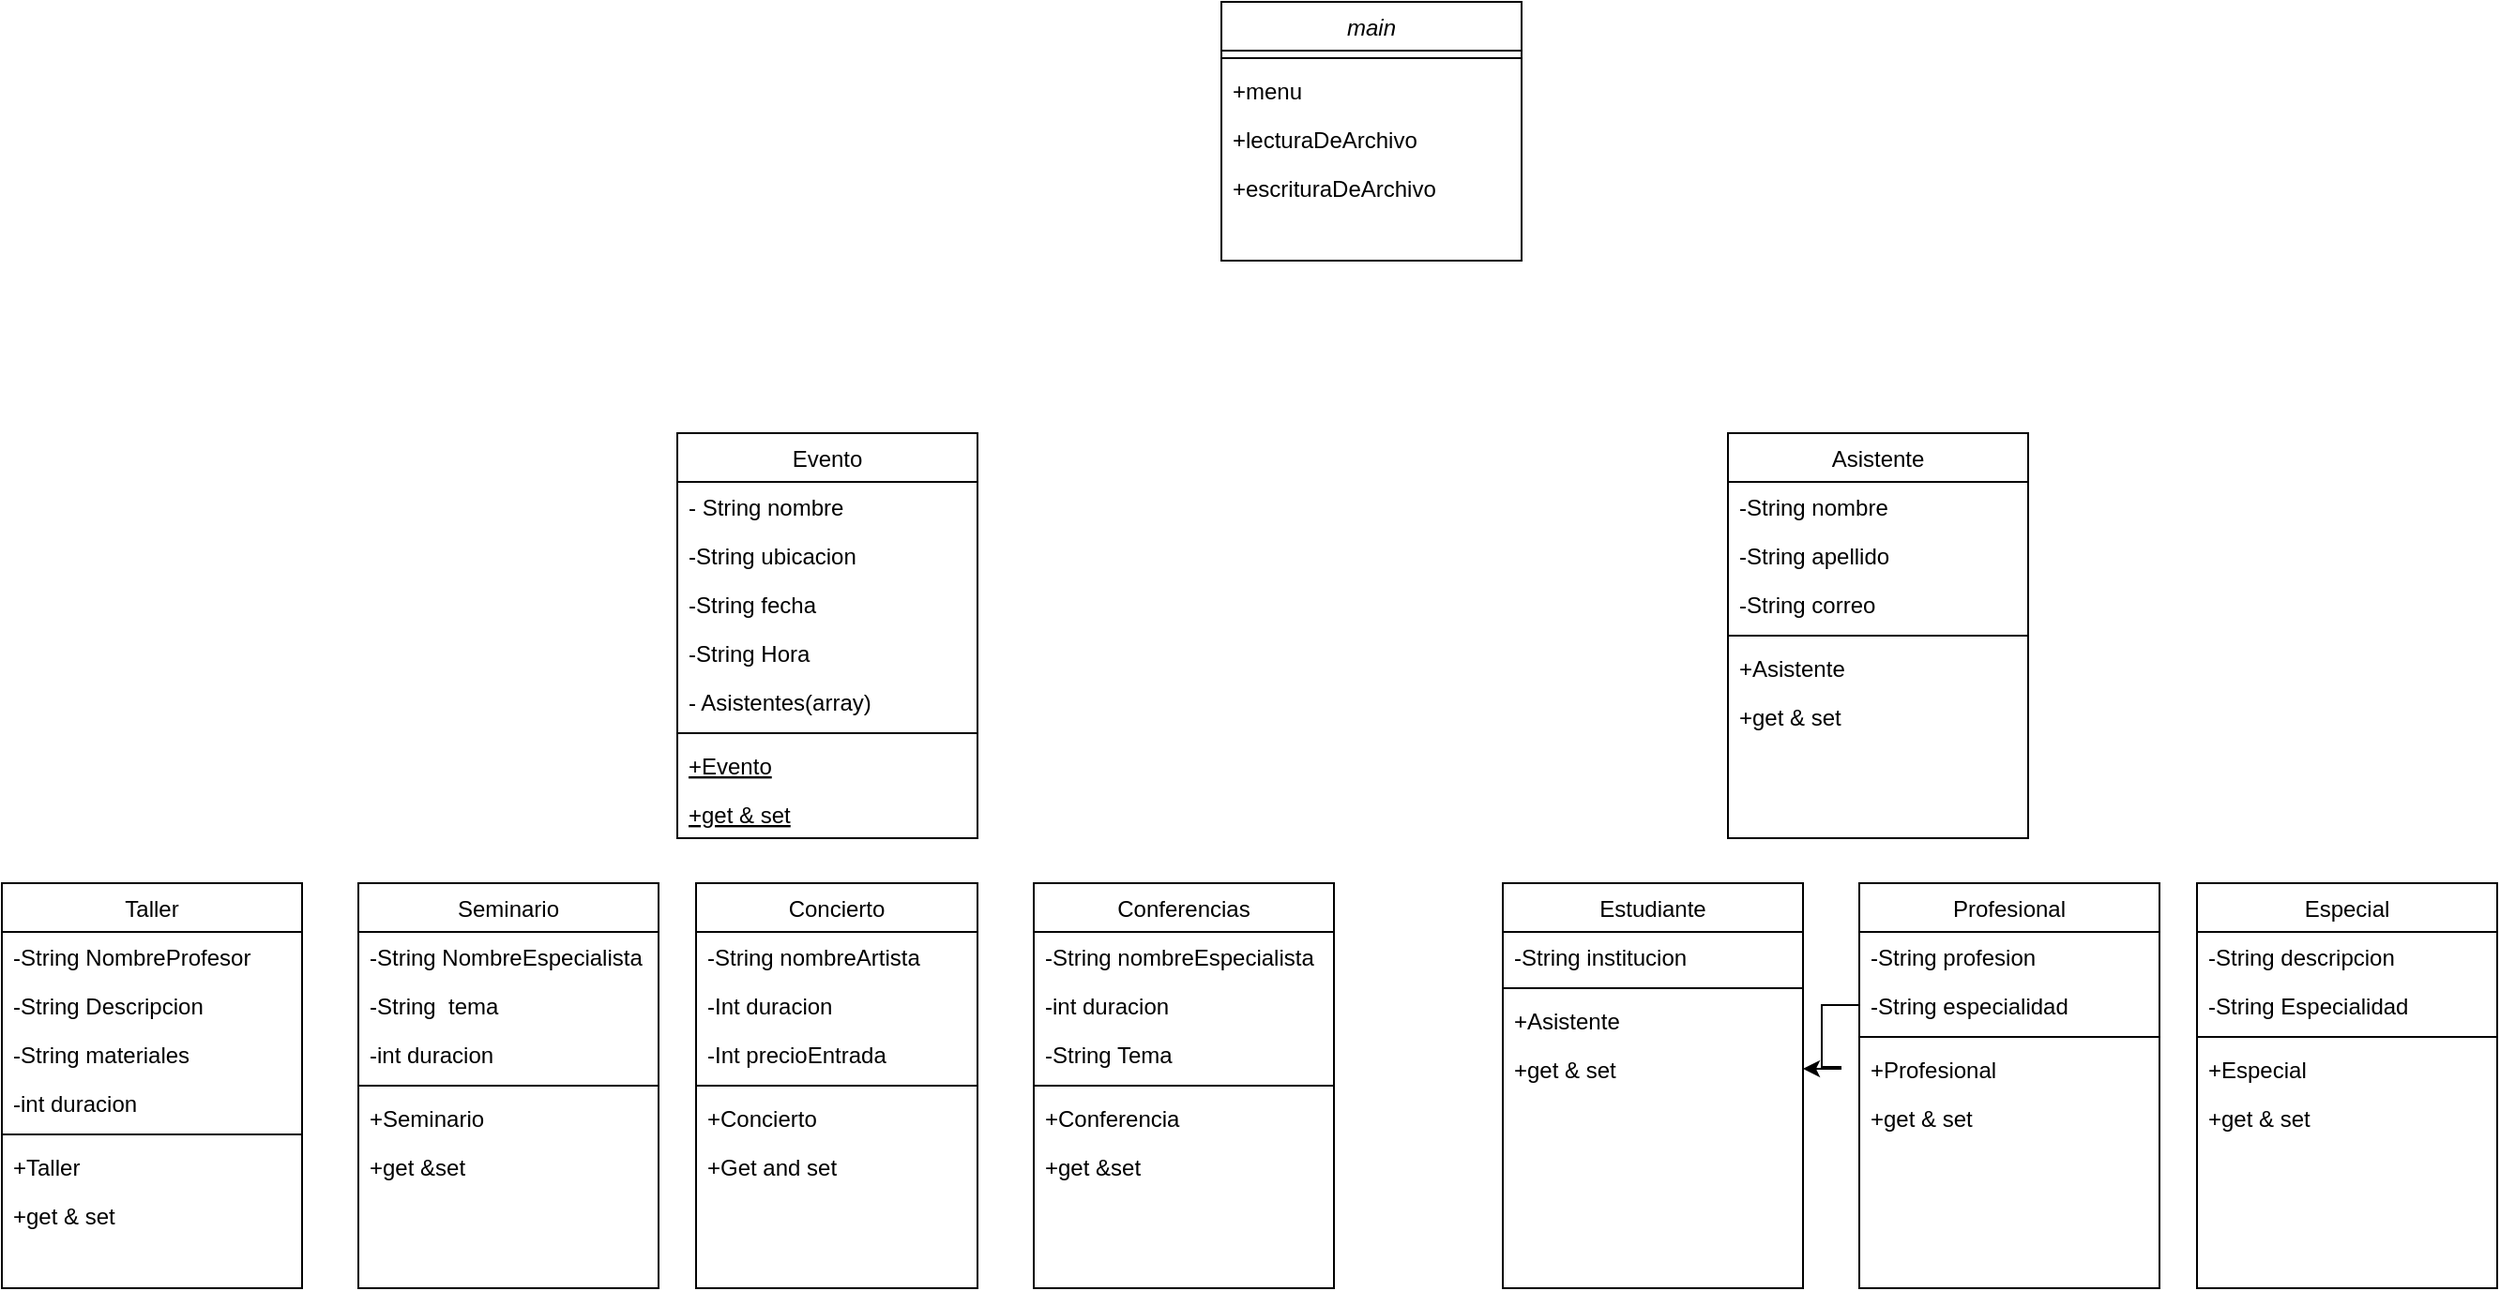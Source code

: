 <mxfile version="24.2.2" type="device">
  <diagram id="C5RBs43oDa-KdzZeNtuy" name="Page-1">
    <mxGraphModel dx="1074" dy="312" grid="1" gridSize="10" guides="1" tooltips="1" connect="1" arrows="1" fold="1" page="1" pageScale="1" pageWidth="827" pageHeight="1169" math="0" shadow="0">
      <root>
        <mxCell id="WIyWlLk6GJQsqaUBKTNV-0" />
        <mxCell id="WIyWlLk6GJQsqaUBKTNV-1" parent="WIyWlLk6GJQsqaUBKTNV-0" />
        <mxCell id="zkfFHV4jXpPFQw0GAbJ--0" value="main" style="swimlane;fontStyle=2;align=center;verticalAlign=top;childLayout=stackLayout;horizontal=1;startSize=26;horizontalStack=0;resizeParent=1;resizeLast=0;collapsible=1;marginBottom=0;rounded=0;shadow=0;strokeWidth=1;" parent="WIyWlLk6GJQsqaUBKTNV-1" vertex="1">
          <mxGeometry x="220" y="120" width="160" height="138" as="geometry">
            <mxRectangle x="230" y="140" width="160" height="26" as="alternateBounds" />
          </mxGeometry>
        </mxCell>
        <mxCell id="zkfFHV4jXpPFQw0GAbJ--4" value="" style="line;html=1;strokeWidth=1;align=left;verticalAlign=middle;spacingTop=-1;spacingLeft=3;spacingRight=3;rotatable=0;labelPosition=right;points=[];portConstraint=eastwest;" parent="zkfFHV4jXpPFQw0GAbJ--0" vertex="1">
          <mxGeometry y="26" width="160" height="8" as="geometry" />
        </mxCell>
        <mxCell id="zkfFHV4jXpPFQw0GAbJ--5" value="+menu" style="text;align=left;verticalAlign=top;spacingLeft=4;spacingRight=4;overflow=hidden;rotatable=0;points=[[0,0.5],[1,0.5]];portConstraint=eastwest;" parent="zkfFHV4jXpPFQw0GAbJ--0" vertex="1">
          <mxGeometry y="34" width="160" height="26" as="geometry" />
        </mxCell>
        <mxCell id="5gmmgg_icD1tIe2VORNU-76" value="+lecturaDeArchivo" style="text;align=left;verticalAlign=top;spacingLeft=4;spacingRight=4;overflow=hidden;rotatable=0;points=[[0,0.5],[1,0.5]];portConstraint=eastwest;" parent="zkfFHV4jXpPFQw0GAbJ--0" vertex="1">
          <mxGeometry y="60" width="160" height="26" as="geometry" />
        </mxCell>
        <mxCell id="5gmmgg_icD1tIe2VORNU-77" value="+escrituraDeArchivo" style="text;align=left;verticalAlign=top;spacingLeft=4;spacingRight=4;overflow=hidden;rotatable=0;points=[[0,0.5],[1,0.5]];portConstraint=eastwest;" parent="zkfFHV4jXpPFQw0GAbJ--0" vertex="1">
          <mxGeometry y="86" width="160" height="26" as="geometry" />
        </mxCell>
        <mxCell id="zkfFHV4jXpPFQw0GAbJ--6" value="Evento" style="swimlane;fontStyle=0;align=center;verticalAlign=top;childLayout=stackLayout;horizontal=1;startSize=26;horizontalStack=0;resizeParent=1;resizeLast=0;collapsible=1;marginBottom=0;rounded=0;shadow=0;strokeWidth=1;" parent="WIyWlLk6GJQsqaUBKTNV-1" vertex="1">
          <mxGeometry x="-70" y="350" width="160" height="216" as="geometry">
            <mxRectangle x="130" y="380" width="160" height="26" as="alternateBounds" />
          </mxGeometry>
        </mxCell>
        <mxCell id="zkfFHV4jXpPFQw0GAbJ--7" value="- String nombre" style="text;align=left;verticalAlign=top;spacingLeft=4;spacingRight=4;overflow=hidden;rotatable=0;points=[[0,0.5],[1,0.5]];portConstraint=eastwest;" parent="zkfFHV4jXpPFQw0GAbJ--6" vertex="1">
          <mxGeometry y="26" width="160" height="26" as="geometry" />
        </mxCell>
        <mxCell id="5gmmgg_icD1tIe2VORNU-45" value="-String ubicacion" style="text;align=left;verticalAlign=top;spacingLeft=4;spacingRight=4;overflow=hidden;rotatable=0;points=[[0,0.5],[1,0.5]];portConstraint=eastwest;rounded=0;shadow=0;html=0;" parent="zkfFHV4jXpPFQw0GAbJ--6" vertex="1">
          <mxGeometry y="52" width="160" height="26" as="geometry" />
        </mxCell>
        <mxCell id="5gmmgg_icD1tIe2VORNU-50" value="-String fecha" style="text;align=left;verticalAlign=top;spacingLeft=4;spacingRight=4;overflow=hidden;rotatable=0;points=[[0,0.5],[1,0.5]];portConstraint=eastwest;rounded=0;shadow=0;html=0;" parent="zkfFHV4jXpPFQw0GAbJ--6" vertex="1">
          <mxGeometry y="78" width="160" height="26" as="geometry" />
        </mxCell>
        <mxCell id="5gmmgg_icD1tIe2VORNU-51" value="-String Hora" style="text;align=left;verticalAlign=top;spacingLeft=4;spacingRight=4;overflow=hidden;rotatable=0;points=[[0,0.5],[1,0.5]];portConstraint=eastwest;rounded=0;shadow=0;html=0;" parent="zkfFHV4jXpPFQw0GAbJ--6" vertex="1">
          <mxGeometry y="104" width="160" height="26" as="geometry" />
        </mxCell>
        <mxCell id="zkfFHV4jXpPFQw0GAbJ--8" value="- Asistentes(array)" style="text;align=left;verticalAlign=top;spacingLeft=4;spacingRight=4;overflow=hidden;rotatable=0;points=[[0,0.5],[1,0.5]];portConstraint=eastwest;rounded=0;shadow=0;html=0;" parent="zkfFHV4jXpPFQw0GAbJ--6" vertex="1">
          <mxGeometry y="130" width="160" height="26" as="geometry" />
        </mxCell>
        <mxCell id="zkfFHV4jXpPFQw0GAbJ--9" value="" style="line;html=1;strokeWidth=1;align=left;verticalAlign=middle;spacingTop=-1;spacingLeft=3;spacingRight=3;rotatable=0;labelPosition=right;points=[];portConstraint=eastwest;" parent="zkfFHV4jXpPFQw0GAbJ--6" vertex="1">
          <mxGeometry y="156" width="160" height="8" as="geometry" />
        </mxCell>
        <mxCell id="zkfFHV4jXpPFQw0GAbJ--10" value="+Evento" style="text;align=left;verticalAlign=top;spacingLeft=4;spacingRight=4;overflow=hidden;rotatable=0;points=[[0,0.5],[1,0.5]];portConstraint=eastwest;fontStyle=4" parent="zkfFHV4jXpPFQw0GAbJ--6" vertex="1">
          <mxGeometry y="164" width="160" height="26" as="geometry" />
        </mxCell>
        <mxCell id="5gmmgg_icD1tIe2VORNU-47" value="+get &amp; set" style="text;align=left;verticalAlign=top;spacingLeft=4;spacingRight=4;overflow=hidden;rotatable=0;points=[[0,0.5],[1,0.5]];portConstraint=eastwest;fontStyle=4" parent="zkfFHV4jXpPFQw0GAbJ--6" vertex="1">
          <mxGeometry y="190" width="160" height="26" as="geometry" />
        </mxCell>
        <mxCell id="zkfFHV4jXpPFQw0GAbJ--17" value="Conferencias" style="swimlane;fontStyle=0;align=center;verticalAlign=top;childLayout=stackLayout;horizontal=1;startSize=26;horizontalStack=0;resizeParent=1;resizeLast=0;collapsible=1;marginBottom=0;rounded=0;shadow=0;strokeWidth=1;" parent="WIyWlLk6GJQsqaUBKTNV-1" vertex="1">
          <mxGeometry x="120" y="590" width="160" height="216" as="geometry">
            <mxRectangle x="550" y="140" width="160" height="26" as="alternateBounds" />
          </mxGeometry>
        </mxCell>
        <mxCell id="zkfFHV4jXpPFQw0GAbJ--18" value="-String nombreEspecialista" style="text;align=left;verticalAlign=top;spacingLeft=4;spacingRight=4;overflow=hidden;rotatable=0;points=[[0,0.5],[1,0.5]];portConstraint=eastwest;" parent="zkfFHV4jXpPFQw0GAbJ--17" vertex="1">
          <mxGeometry y="26" width="160" height="26" as="geometry" />
        </mxCell>
        <mxCell id="zkfFHV4jXpPFQw0GAbJ--19" value="-int duracion" style="text;align=left;verticalAlign=top;spacingLeft=4;spacingRight=4;overflow=hidden;rotatable=0;points=[[0,0.5],[1,0.5]];portConstraint=eastwest;rounded=0;shadow=0;html=0;" parent="zkfFHV4jXpPFQw0GAbJ--17" vertex="1">
          <mxGeometry y="52" width="160" height="26" as="geometry" />
        </mxCell>
        <mxCell id="5gmmgg_icD1tIe2VORNU-52" value="-String Tema" style="text;align=left;verticalAlign=top;spacingLeft=4;spacingRight=4;overflow=hidden;rotatable=0;points=[[0,0.5],[1,0.5]];portConstraint=eastwest;" parent="zkfFHV4jXpPFQw0GAbJ--17" vertex="1">
          <mxGeometry y="78" width="160" height="26" as="geometry" />
        </mxCell>
        <mxCell id="zkfFHV4jXpPFQw0GAbJ--23" value="" style="line;html=1;strokeWidth=1;align=left;verticalAlign=middle;spacingTop=-1;spacingLeft=3;spacingRight=3;rotatable=0;labelPosition=right;points=[];portConstraint=eastwest;" parent="zkfFHV4jXpPFQw0GAbJ--17" vertex="1">
          <mxGeometry y="104" width="160" height="8" as="geometry" />
        </mxCell>
        <mxCell id="zkfFHV4jXpPFQw0GAbJ--24" value="+Conferencia" style="text;align=left;verticalAlign=top;spacingLeft=4;spacingRight=4;overflow=hidden;rotatable=0;points=[[0,0.5],[1,0.5]];portConstraint=eastwest;" parent="zkfFHV4jXpPFQw0GAbJ--17" vertex="1">
          <mxGeometry y="112" width="160" height="26" as="geometry" />
        </mxCell>
        <mxCell id="zkfFHV4jXpPFQw0GAbJ--25" value="+get &amp;set " style="text;align=left;verticalAlign=top;spacingLeft=4;spacingRight=4;overflow=hidden;rotatable=0;points=[[0,0.5],[1,0.5]];portConstraint=eastwest;" parent="zkfFHV4jXpPFQw0GAbJ--17" vertex="1">
          <mxGeometry y="138" width="160" height="26" as="geometry" />
        </mxCell>
        <mxCell id="5gmmgg_icD1tIe2VORNU-0" value="Asistente" style="swimlane;fontStyle=0;align=center;verticalAlign=top;childLayout=stackLayout;horizontal=1;startSize=26;horizontalStack=0;resizeParent=1;resizeLast=0;collapsible=1;marginBottom=0;rounded=0;shadow=0;strokeWidth=1;" parent="WIyWlLk6GJQsqaUBKTNV-1" vertex="1">
          <mxGeometry x="490" y="350" width="160" height="216" as="geometry">
            <mxRectangle x="550" y="140" width="160" height="26" as="alternateBounds" />
          </mxGeometry>
        </mxCell>
        <mxCell id="5gmmgg_icD1tIe2VORNU-1" value="-String nombre" style="text;align=left;verticalAlign=top;spacingLeft=4;spacingRight=4;overflow=hidden;rotatable=0;points=[[0,0.5],[1,0.5]];portConstraint=eastwest;" parent="5gmmgg_icD1tIe2VORNU-0" vertex="1">
          <mxGeometry y="26" width="160" height="26" as="geometry" />
        </mxCell>
        <mxCell id="5gmmgg_icD1tIe2VORNU-2" value="-String apellido" style="text;align=left;verticalAlign=top;spacingLeft=4;spacingRight=4;overflow=hidden;rotatable=0;points=[[0,0.5],[1,0.5]];portConstraint=eastwest;rounded=0;shadow=0;html=0;" parent="5gmmgg_icD1tIe2VORNU-0" vertex="1">
          <mxGeometry y="52" width="160" height="26" as="geometry" />
        </mxCell>
        <mxCell id="5gmmgg_icD1tIe2VORNU-3" value="-String correo" style="text;align=left;verticalAlign=top;spacingLeft=4;spacingRight=4;overflow=hidden;rotatable=0;points=[[0,0.5],[1,0.5]];portConstraint=eastwest;rounded=0;shadow=0;html=0;" parent="5gmmgg_icD1tIe2VORNU-0" vertex="1">
          <mxGeometry y="78" width="160" height="26" as="geometry" />
        </mxCell>
        <mxCell id="5gmmgg_icD1tIe2VORNU-6" value="" style="line;html=1;strokeWidth=1;align=left;verticalAlign=middle;spacingTop=-1;spacingLeft=3;spacingRight=3;rotatable=0;labelPosition=right;points=[];portConstraint=eastwest;" parent="5gmmgg_icD1tIe2VORNU-0" vertex="1">
          <mxGeometry y="104" width="160" height="8" as="geometry" />
        </mxCell>
        <mxCell id="5gmmgg_icD1tIe2VORNU-8" value="+Asistente" style="text;align=left;verticalAlign=top;spacingLeft=4;spacingRight=4;overflow=hidden;rotatable=0;points=[[0,0.5],[1,0.5]];portConstraint=eastwest;" parent="5gmmgg_icD1tIe2VORNU-0" vertex="1">
          <mxGeometry y="112" width="160" height="26" as="geometry" />
        </mxCell>
        <mxCell id="5gmmgg_icD1tIe2VORNU-54" value="+get &amp; set" style="text;align=left;verticalAlign=top;spacingLeft=4;spacingRight=4;overflow=hidden;rotatable=0;points=[[0,0.5],[1,0.5]];portConstraint=eastwest;" parent="5gmmgg_icD1tIe2VORNU-0" vertex="1">
          <mxGeometry y="138" width="160" height="26" as="geometry" />
        </mxCell>
        <mxCell id="5gmmgg_icD1tIe2VORNU-9" value="Concierto" style="swimlane;fontStyle=0;align=center;verticalAlign=top;childLayout=stackLayout;horizontal=1;startSize=26;horizontalStack=0;resizeParent=1;resizeLast=0;collapsible=1;marginBottom=0;rounded=0;shadow=0;strokeWidth=1;" parent="WIyWlLk6GJQsqaUBKTNV-1" vertex="1">
          <mxGeometry x="-60" y="590" width="150" height="216" as="geometry">
            <mxRectangle x="550" y="140" width="160" height="26" as="alternateBounds" />
          </mxGeometry>
        </mxCell>
        <mxCell id="5gmmgg_icD1tIe2VORNU-10" value="-String nombreArtista" style="text;align=left;verticalAlign=top;spacingLeft=4;spacingRight=4;overflow=hidden;rotatable=0;points=[[0,0.5],[1,0.5]];portConstraint=eastwest;" parent="5gmmgg_icD1tIe2VORNU-9" vertex="1">
          <mxGeometry y="26" width="150" height="26" as="geometry" />
        </mxCell>
        <mxCell id="5gmmgg_icD1tIe2VORNU-11" value="-Int duracion " style="text;align=left;verticalAlign=top;spacingLeft=4;spacingRight=4;overflow=hidden;rotatable=0;points=[[0,0.5],[1,0.5]];portConstraint=eastwest;rounded=0;shadow=0;html=0;" parent="5gmmgg_icD1tIe2VORNU-9" vertex="1">
          <mxGeometry y="52" width="150" height="26" as="geometry" />
        </mxCell>
        <mxCell id="5gmmgg_icD1tIe2VORNU-12" value="-Int precioEntrada" style="text;align=left;verticalAlign=top;spacingLeft=4;spacingRight=4;overflow=hidden;rotatable=0;points=[[0,0.5],[1,0.5]];portConstraint=eastwest;rounded=0;shadow=0;html=0;" parent="5gmmgg_icD1tIe2VORNU-9" vertex="1">
          <mxGeometry y="78" width="150" height="26" as="geometry" />
        </mxCell>
        <mxCell id="5gmmgg_icD1tIe2VORNU-15" value="" style="line;html=1;strokeWidth=1;align=left;verticalAlign=middle;spacingTop=-1;spacingLeft=3;spacingRight=3;rotatable=0;labelPosition=right;points=[];portConstraint=eastwest;" parent="5gmmgg_icD1tIe2VORNU-9" vertex="1">
          <mxGeometry y="104" width="150" height="8" as="geometry" />
        </mxCell>
        <mxCell id="5gmmgg_icD1tIe2VORNU-16" value="+Concierto" style="text;align=left;verticalAlign=top;spacingLeft=4;spacingRight=4;overflow=hidden;rotatable=0;points=[[0,0.5],[1,0.5]];portConstraint=eastwest;" parent="5gmmgg_icD1tIe2VORNU-9" vertex="1">
          <mxGeometry y="112" width="150" height="26" as="geometry" />
        </mxCell>
        <mxCell id="5gmmgg_icD1tIe2VORNU-17" value="+Get and set" style="text;align=left;verticalAlign=top;spacingLeft=4;spacingRight=4;overflow=hidden;rotatable=0;points=[[0,0.5],[1,0.5]];portConstraint=eastwest;" parent="5gmmgg_icD1tIe2VORNU-9" vertex="1">
          <mxGeometry y="138" width="150" height="26" as="geometry" />
        </mxCell>
        <mxCell id="5gmmgg_icD1tIe2VORNU-18" value="Seminario" style="swimlane;fontStyle=0;align=center;verticalAlign=top;childLayout=stackLayout;horizontal=1;startSize=26;horizontalStack=0;resizeParent=1;resizeLast=0;collapsible=1;marginBottom=0;rounded=0;shadow=0;strokeWidth=1;" parent="WIyWlLk6GJQsqaUBKTNV-1" vertex="1">
          <mxGeometry x="-240" y="590" width="160" height="216" as="geometry">
            <mxRectangle x="550" y="140" width="160" height="26" as="alternateBounds" />
          </mxGeometry>
        </mxCell>
        <mxCell id="5gmmgg_icD1tIe2VORNU-19" value="-String NombreEspecialista" style="text;align=left;verticalAlign=top;spacingLeft=4;spacingRight=4;overflow=hidden;rotatable=0;points=[[0,0.5],[1,0.5]];portConstraint=eastwest;" parent="5gmmgg_icD1tIe2VORNU-18" vertex="1">
          <mxGeometry y="26" width="160" height="26" as="geometry" />
        </mxCell>
        <mxCell id="5gmmgg_icD1tIe2VORNU-20" value="-String  tema" style="text;align=left;verticalAlign=top;spacingLeft=4;spacingRight=4;overflow=hidden;rotatable=0;points=[[0,0.5],[1,0.5]];portConstraint=eastwest;rounded=0;shadow=0;html=0;" parent="5gmmgg_icD1tIe2VORNU-18" vertex="1">
          <mxGeometry y="52" width="160" height="26" as="geometry" />
        </mxCell>
        <mxCell id="5gmmgg_icD1tIe2VORNU-21" value="-int duracion" style="text;align=left;verticalAlign=top;spacingLeft=4;spacingRight=4;overflow=hidden;rotatable=0;points=[[0,0.5],[1,0.5]];portConstraint=eastwest;rounded=0;shadow=0;html=0;" parent="5gmmgg_icD1tIe2VORNU-18" vertex="1">
          <mxGeometry y="78" width="160" height="26" as="geometry" />
        </mxCell>
        <mxCell id="5gmmgg_icD1tIe2VORNU-24" value="" style="line;html=1;strokeWidth=1;align=left;verticalAlign=middle;spacingTop=-1;spacingLeft=3;spacingRight=3;rotatable=0;labelPosition=right;points=[];portConstraint=eastwest;" parent="5gmmgg_icD1tIe2VORNU-18" vertex="1">
          <mxGeometry y="104" width="160" height="8" as="geometry" />
        </mxCell>
        <mxCell id="5gmmgg_icD1tIe2VORNU-25" value="+Seminario" style="text;align=left;verticalAlign=top;spacingLeft=4;spacingRight=4;overflow=hidden;rotatable=0;points=[[0,0.5],[1,0.5]];portConstraint=eastwest;" parent="5gmmgg_icD1tIe2VORNU-18" vertex="1">
          <mxGeometry y="112" width="160" height="26" as="geometry" />
        </mxCell>
        <mxCell id="5gmmgg_icD1tIe2VORNU-26" value="+get &amp;set" style="text;align=left;verticalAlign=top;spacingLeft=4;spacingRight=4;overflow=hidden;rotatable=0;points=[[0,0.5],[1,0.5]];portConstraint=eastwest;" parent="5gmmgg_icD1tIe2VORNU-18" vertex="1">
          <mxGeometry y="138" width="160" height="26" as="geometry" />
        </mxCell>
        <mxCell id="5gmmgg_icD1tIe2VORNU-36" value="Taller" style="swimlane;fontStyle=0;align=center;verticalAlign=top;childLayout=stackLayout;horizontal=1;startSize=26;horizontalStack=0;resizeParent=1;resizeLast=0;collapsible=1;marginBottom=0;rounded=0;shadow=0;strokeWidth=1;" parent="WIyWlLk6GJQsqaUBKTNV-1" vertex="1">
          <mxGeometry x="-430" y="590" width="160" height="216" as="geometry">
            <mxRectangle x="550" y="140" width="160" height="26" as="alternateBounds" />
          </mxGeometry>
        </mxCell>
        <mxCell id="5gmmgg_icD1tIe2VORNU-39" value="-String NombreProfesor" style="text;align=left;verticalAlign=top;spacingLeft=4;spacingRight=4;overflow=hidden;rotatable=0;points=[[0,0.5],[1,0.5]];portConstraint=eastwest;rounded=0;shadow=0;html=0;" parent="5gmmgg_icD1tIe2VORNU-36" vertex="1">
          <mxGeometry y="26" width="160" height="26" as="geometry" />
        </mxCell>
        <mxCell id="5gmmgg_icD1tIe2VORNU-37" value="-String Descripcion" style="text;align=left;verticalAlign=top;spacingLeft=4;spacingRight=4;overflow=hidden;rotatable=0;points=[[0,0.5],[1,0.5]];portConstraint=eastwest;" parent="5gmmgg_icD1tIe2VORNU-36" vertex="1">
          <mxGeometry y="52" width="160" height="26" as="geometry" />
        </mxCell>
        <mxCell id="5gmmgg_icD1tIe2VORNU-53" value="-String materiales" style="text;align=left;verticalAlign=top;spacingLeft=4;spacingRight=4;overflow=hidden;rotatable=0;points=[[0,0.5],[1,0.5]];portConstraint=eastwest;" parent="5gmmgg_icD1tIe2VORNU-36" vertex="1">
          <mxGeometry y="78" width="160" height="26" as="geometry" />
        </mxCell>
        <mxCell id="5gmmgg_icD1tIe2VORNU-38" value="-int duracion" style="text;align=left;verticalAlign=top;spacingLeft=4;spacingRight=4;overflow=hidden;rotatable=0;points=[[0,0.5],[1,0.5]];portConstraint=eastwest;rounded=0;shadow=0;html=0;" parent="5gmmgg_icD1tIe2VORNU-36" vertex="1">
          <mxGeometry y="104" width="160" height="26" as="geometry" />
        </mxCell>
        <mxCell id="5gmmgg_icD1tIe2VORNU-42" value="" style="line;html=1;strokeWidth=1;align=left;verticalAlign=middle;spacingTop=-1;spacingLeft=3;spacingRight=3;rotatable=0;labelPosition=right;points=[];portConstraint=eastwest;" parent="5gmmgg_icD1tIe2VORNU-36" vertex="1">
          <mxGeometry y="130" width="160" height="8" as="geometry" />
        </mxCell>
        <mxCell id="5gmmgg_icD1tIe2VORNU-43" value="+Taller" style="text;align=left;verticalAlign=top;spacingLeft=4;spacingRight=4;overflow=hidden;rotatable=0;points=[[0,0.5],[1,0.5]];portConstraint=eastwest;" parent="5gmmgg_icD1tIe2VORNU-36" vertex="1">
          <mxGeometry y="138" width="160" height="26" as="geometry" />
        </mxCell>
        <mxCell id="5gmmgg_icD1tIe2VORNU-44" value="+get &amp; set" style="text;align=left;verticalAlign=top;spacingLeft=4;spacingRight=4;overflow=hidden;rotatable=0;points=[[0,0.5],[1,0.5]];portConstraint=eastwest;" parent="5gmmgg_icD1tIe2VORNU-36" vertex="1">
          <mxGeometry y="164" width="160" height="26" as="geometry" />
        </mxCell>
        <mxCell id="5gmmgg_icD1tIe2VORNU-55" value="Profesional" style="swimlane;fontStyle=0;align=center;verticalAlign=top;childLayout=stackLayout;horizontal=1;startSize=26;horizontalStack=0;resizeParent=1;resizeLast=0;collapsible=1;marginBottom=0;rounded=0;shadow=0;strokeWidth=1;" parent="WIyWlLk6GJQsqaUBKTNV-1" vertex="1">
          <mxGeometry x="560" y="590" width="160" height="216" as="geometry">
            <mxRectangle x="550" y="140" width="160" height="26" as="alternateBounds" />
          </mxGeometry>
        </mxCell>
        <mxCell id="5gmmgg_icD1tIe2VORNU-56" value="-String profesion" style="text;align=left;verticalAlign=top;spacingLeft=4;spacingRight=4;overflow=hidden;rotatable=0;points=[[0,0.5],[1,0.5]];portConstraint=eastwest;" parent="5gmmgg_icD1tIe2VORNU-55" vertex="1">
          <mxGeometry y="26" width="160" height="26" as="geometry" />
        </mxCell>
        <mxCell id="5gmmgg_icD1tIe2VORNU-57" value="-String especialidad" style="text;align=left;verticalAlign=top;spacingLeft=4;spacingRight=4;overflow=hidden;rotatable=0;points=[[0,0.5],[1,0.5]];portConstraint=eastwest;rounded=0;shadow=0;html=0;" parent="5gmmgg_icD1tIe2VORNU-55" vertex="1">
          <mxGeometry y="52" width="160" height="26" as="geometry" />
        </mxCell>
        <mxCell id="5gmmgg_icD1tIe2VORNU-59" value="" style="line;html=1;strokeWidth=1;align=left;verticalAlign=middle;spacingTop=-1;spacingLeft=3;spacingRight=3;rotatable=0;labelPosition=right;points=[];portConstraint=eastwest;" parent="5gmmgg_icD1tIe2VORNU-55" vertex="1">
          <mxGeometry y="78" width="160" height="8" as="geometry" />
        </mxCell>
        <mxCell id="5gmmgg_icD1tIe2VORNU-60" value="+Profesional" style="text;align=left;verticalAlign=top;spacingLeft=4;spacingRight=4;overflow=hidden;rotatable=0;points=[[0,0.5],[1,0.5]];portConstraint=eastwest;" parent="5gmmgg_icD1tIe2VORNU-55" vertex="1">
          <mxGeometry y="86" width="160" height="26" as="geometry" />
        </mxCell>
        <mxCell id="5gmmgg_icD1tIe2VORNU-61" value="+get &amp; set" style="text;align=left;verticalAlign=top;spacingLeft=4;spacingRight=4;overflow=hidden;rotatable=0;points=[[0,0.5],[1,0.5]];portConstraint=eastwest;" parent="5gmmgg_icD1tIe2VORNU-55" vertex="1">
          <mxGeometry y="112" width="160" height="26" as="geometry" />
        </mxCell>
        <mxCell id="5gmmgg_icD1tIe2VORNU-62" value="Estudiante" style="swimlane;fontStyle=0;align=center;verticalAlign=top;childLayout=stackLayout;horizontal=1;startSize=26;horizontalStack=0;resizeParent=1;resizeLast=0;collapsible=1;marginBottom=0;rounded=0;shadow=0;strokeWidth=1;" parent="WIyWlLk6GJQsqaUBKTNV-1" vertex="1">
          <mxGeometry x="370" y="590" width="160" height="216" as="geometry">
            <mxRectangle x="550" y="140" width="160" height="26" as="alternateBounds" />
          </mxGeometry>
        </mxCell>
        <mxCell id="5gmmgg_icD1tIe2VORNU-63" value="-String institucion" style="text;align=left;verticalAlign=top;spacingLeft=4;spacingRight=4;overflow=hidden;rotatable=0;points=[[0,0.5],[1,0.5]];portConstraint=eastwest;" parent="5gmmgg_icD1tIe2VORNU-62" vertex="1">
          <mxGeometry y="26" width="160" height="26" as="geometry" />
        </mxCell>
        <mxCell id="5gmmgg_icD1tIe2VORNU-66" value="" style="line;html=1;strokeWidth=1;align=left;verticalAlign=middle;spacingTop=-1;spacingLeft=3;spacingRight=3;rotatable=0;labelPosition=right;points=[];portConstraint=eastwest;" parent="5gmmgg_icD1tIe2VORNU-62" vertex="1">
          <mxGeometry y="52" width="160" height="8" as="geometry" />
        </mxCell>
        <mxCell id="5gmmgg_icD1tIe2VORNU-67" value="+Asistente" style="text;align=left;verticalAlign=top;spacingLeft=4;spacingRight=4;overflow=hidden;rotatable=0;points=[[0,0.5],[1,0.5]];portConstraint=eastwest;" parent="5gmmgg_icD1tIe2VORNU-62" vertex="1">
          <mxGeometry y="60" width="160" height="26" as="geometry" />
        </mxCell>
        <mxCell id="5gmmgg_icD1tIe2VORNU-68" value="+get &amp; set" style="text;align=left;verticalAlign=top;spacingLeft=4;spacingRight=4;overflow=hidden;rotatable=0;points=[[0,0.5],[1,0.5]];portConstraint=eastwest;" parent="5gmmgg_icD1tIe2VORNU-62" vertex="1">
          <mxGeometry y="86" width="160" height="26" as="geometry" />
        </mxCell>
        <mxCell id="5gmmgg_icD1tIe2VORNU-69" value="Especial" style="swimlane;fontStyle=0;align=center;verticalAlign=top;childLayout=stackLayout;horizontal=1;startSize=26;horizontalStack=0;resizeParent=1;resizeLast=0;collapsible=1;marginBottom=0;rounded=0;shadow=0;strokeWidth=1;" parent="WIyWlLk6GJQsqaUBKTNV-1" vertex="1">
          <mxGeometry x="740" y="590" width="160" height="216" as="geometry">
            <mxRectangle x="550" y="140" width="160" height="26" as="alternateBounds" />
          </mxGeometry>
        </mxCell>
        <mxCell id="5gmmgg_icD1tIe2VORNU-71" value="-String descripcion" style="text;align=left;verticalAlign=top;spacingLeft=4;spacingRight=4;overflow=hidden;rotatable=0;points=[[0,0.5],[1,0.5]];portConstraint=eastwest;rounded=0;shadow=0;html=0;" parent="5gmmgg_icD1tIe2VORNU-69" vertex="1">
          <mxGeometry y="26" width="160" height="26" as="geometry" />
        </mxCell>
        <mxCell id="5gmmgg_icD1tIe2VORNU-72" value="-String Especialidad" style="text;align=left;verticalAlign=top;spacingLeft=4;spacingRight=4;overflow=hidden;rotatable=0;points=[[0,0.5],[1,0.5]];portConstraint=eastwest;rounded=0;shadow=0;html=0;" parent="5gmmgg_icD1tIe2VORNU-69" vertex="1">
          <mxGeometry y="52" width="160" height="26" as="geometry" />
        </mxCell>
        <mxCell id="5gmmgg_icD1tIe2VORNU-73" value="" style="line;html=1;strokeWidth=1;align=left;verticalAlign=middle;spacingTop=-1;spacingLeft=3;spacingRight=3;rotatable=0;labelPosition=right;points=[];portConstraint=eastwest;" parent="5gmmgg_icD1tIe2VORNU-69" vertex="1">
          <mxGeometry y="78" width="160" height="8" as="geometry" />
        </mxCell>
        <mxCell id="5gmmgg_icD1tIe2VORNU-74" value="+Especial" style="text;align=left;verticalAlign=top;spacingLeft=4;spacingRight=4;overflow=hidden;rotatable=0;points=[[0,0.5],[1,0.5]];portConstraint=eastwest;" parent="5gmmgg_icD1tIe2VORNU-69" vertex="1">
          <mxGeometry y="86" width="160" height="26" as="geometry" />
        </mxCell>
        <mxCell id="5gmmgg_icD1tIe2VORNU-75" value="+get &amp; set" style="text;align=left;verticalAlign=top;spacingLeft=4;spacingRight=4;overflow=hidden;rotatable=0;points=[[0,0.5],[1,0.5]];portConstraint=eastwest;" parent="5gmmgg_icD1tIe2VORNU-69" vertex="1">
          <mxGeometry y="112" width="160" height="26" as="geometry" />
        </mxCell>
        <mxCell id="IMCJcaYBR3amWV8-RRCg-0" value="" style="edgeStyle=orthogonalEdgeStyle;rounded=0;orthogonalLoop=1;jettySize=auto;html=1;" edge="1" parent="WIyWlLk6GJQsqaUBKTNV-1" source="5gmmgg_icD1tIe2VORNU-57" target="5gmmgg_icD1tIe2VORNU-68">
          <mxGeometry relative="1" as="geometry" />
        </mxCell>
      </root>
    </mxGraphModel>
  </diagram>
</mxfile>
